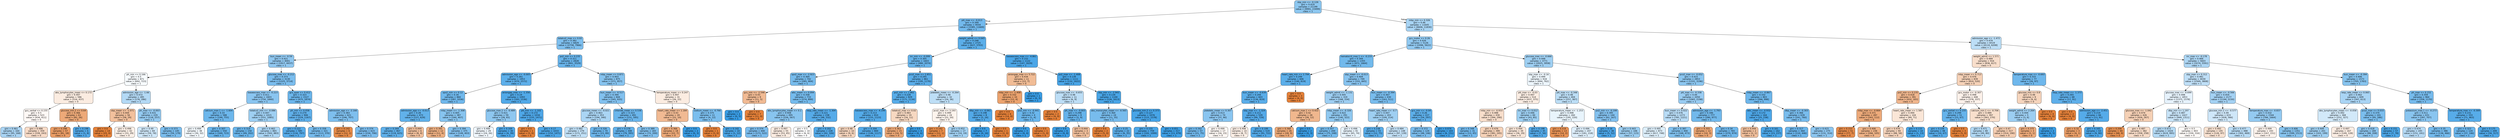 digraph Tree {
node [shape=box, style="filled, rounded", color="black", fontname="helvetica"] ;
edge [fontname="helvetica"] ;
0 [label="sbp_min <= -0.126\ngini = 0.419\nsamples = 21199\nvalue = [9991, 23499]\nclass = 1", fillcolor="#8dc7f0"] ;
1 [label="ptt_max <= -0.013\ngini = 0.349\nsamples = 9554\nvalue = [3385, 11669]\nclass = 1", fillcolor="#72b9ed"] ;
0 -> 1 [labeldistance=2.5, labelangle=45, headlabel="True"] ;
2 [label="totalco2_max <= 0.02\ngini = 0.382\nsamples = 6829\nvalue = [2758, 7966]\nclass = 1", fillcolor="#7ebfee"] ;
1 -> 2 ;
3 [label="bun_mean <= -0.59\ngini = 0.421\nsamples = 4001\nvalue = [1917, 4437]\nclass = 1", fillcolor="#8fc7f0"] ;
2 -> 3 ;
4 [label="ph_min <= 0.166\ngini = 0.5\nsamples = 871\nvalue = [692, 723]\nclass = 1", fillcolor="#f7fbfe"] ;
3 -> 4 ;
5 [label="abs_lymphocytes_mean <= 0.172\ngini = 0.497\nsamples = 586\nvalue = [516, 437]\nclass = 0", fillcolor="#fbece1"] ;
4 -> 5 ;
6 [label="gcs_verbal <= 0.155\ngini = 0.5\nsamples = 523\nvalue = [434, 411]\nclass = 0", fillcolor="#fef8f5"] ;
5 -> 6 ;
7 [label="gini = 0.461\nsamples = 164\nvalue = [95, 168]\nclass = 1", fillcolor="#a9d4f4"] ;
6 -> 7 ;
8 [label="gini = 0.486\nsamples = 359\nvalue = [339, 243]\nclass = 0", fillcolor="#f8dbc7"] ;
6 -> 8 ;
9 [label="glucose_min.2 <= 0.64\ngini = 0.366\nsamples = 63\nvalue = [82, 26]\nclass = 0", fillcolor="#eda978"] ;
5 -> 9 ;
10 [label="gini = 0.298\nsamples = 57\nvalue = [81, 18]\nclass = 0", fillcolor="#eb9d65"] ;
9 -> 10 ;
11 [label="gini = 0.198\nsamples = 6\nvalue = [1, 8]\nclass = 1", fillcolor="#52a9e8"] ;
9 -> 11 ;
12 [label="admission_age <= -1.66\ngini = 0.472\nsamples = 285\nvalue = [176, 286]\nclass = 1", fillcolor="#b3d9f5"] ;
4 -> 12 ;
13 [label="sbp_mean <= -1.071\ngini = 0.444\nsamples = 56\nvalue = [58, 29]\nclass = 0", fillcolor="#f2c09c"] ;
12 -> 13 ;
14 [label="gini = 0.0\nsamples = 14\nvalue = [25, 0]\nclass = 0", fillcolor="#e58139"] ;
13 -> 14 ;
15 [label="gini = 0.498\nsamples = 42\nvalue = [33, 29]\nclass = 0", fillcolor="#fcf0e7"] ;
13 -> 15 ;
16 [label="ph_max <= -0.003\ngini = 0.431\nsamples = 229\nvalue = [118, 257]\nclass = 1", fillcolor="#94caf1"] ;
12 -> 16 ;
17 [label="gini = 0.49\nsamples = 84\nvalue = [59, 78]\nclass = 1", fillcolor="#cfe7f9"] ;
16 -> 17 ;
18 [label="gini = 0.373\nsamples = 145\nvalue = [59, 179]\nclass = 1", fillcolor="#7abdee"] ;
16 -> 18 ;
19 [label="glucose_max <= -0.212\ngini = 0.373\nsamples = 3130\nvalue = [1225, 3714]\nclass = 1", fillcolor="#7abdee"] ;
3 -> 19 ;
20 [label="baseexcess_max <= -0.223\ngini = 0.411\nsamples = 1603\nvalue = [750, 1840]\nclass = 1", fillcolor="#8ac5f0"] ;
19 -> 20 ;
21 [label="calcium_max.1 <= -1.604\ngini = 0.33\nsamples = 588\nvalue = [199, 755]\nclass = 1", fillcolor="#6db7ec"] ;
20 -> 21 ;
22 [label="gini = 0.499\nsamples = 38\nvalue = [30, 32]\nclass = 1", fillcolor="#f3f9fd"] ;
21 -> 22 ;
23 [label="gini = 0.307\nsamples = 550\nvalue = [169, 723]\nclass = 1", fillcolor="#67b4eb"] ;
21 -> 23 ;
24 [label="totalco2_min <= -0.086\ngini = 0.447\nsamples = 1015\nvalue = [551, 1085]\nclass = 1", fillcolor="#9ecff2"] ;
20 -> 24 ;
25 [label="gini = 0.314\nsamples = 150\nvalue = [49, 202]\nclass = 1", fillcolor="#69b5eb"] ;
24 -> 25 ;
26 [label="gini = 0.462\nsamples = 865\nvalue = [502, 883]\nclass = 1", fillcolor="#aad5f4"] ;
24 -> 26 ;
27 [label="gcs_eyes <= 0.412\ngini = 0.323\nsamples = 1527\nvalue = [475, 1874]\nclass = 1", fillcolor="#6bb6ec"] ;
19 -> 27 ;
28 [label="ph_min <= 0.058\ngini = 0.274\nsamples = 906\nvalue = [229, 1167]\nclass = 1", fillcolor="#60b0ea"] ;
27 -> 28 ;
29 [label="gini = 0.222\nsamples = 585\nvalue = [116, 797]\nclass = 1", fillcolor="#56abe9"] ;
28 -> 29 ;
30 [label="gini = 0.358\nsamples = 321\nvalue = [113, 370]\nclass = 1", fillcolor="#75bbed"] ;
28 -> 30 ;
31 [label="admission_age <= -2.166\ngini = 0.383\nsamples = 621\nvalue = [246, 707]\nclass = 1", fillcolor="#7ebfee"] ;
27 -> 31 ;
32 [label="gini = 0.142\nsamples = 6\nvalue = [12, 1]\nclass = 0", fillcolor="#e78c49"] ;
31 -> 32 ;
33 [label="gini = 0.374\nsamples = 615\nvalue = [234, 706]\nclass = 1", fillcolor="#7bbdee"] ;
31 -> 33 ;
34 [label="po2_min <= 0.235\ngini = 0.311\nsamples = 2828\nvalue = [841, 3529]\nclass = 1", fillcolor="#68b4eb"] ;
2 -> 34 ;
35 [label="admission_age <= -0.005\ngini = 0.261\nsamples = 1953\nvalue = [470, 2572]\nclass = 1", fillcolor="#5dafea"] ;
34 -> 35 ;
36 [label="spo2_min <= 0.12\ngini = 0.34\nsamples = 860\nvalue = [287, 1036]\nclass = 1", fillcolor="#70b8ec"] ;
35 -> 36 ;
37 [label="admission_age <= -0.013\ngini = 0.28\nsamples = 473\nvalue = [127, 629]\nclass = 1", fillcolor="#61b1ea"] ;
36 -> 37 ;
38 [label="gini = 0.269\nsamples = 467\nvalue = [119, 625]\nclass = 1", fillcolor="#5fb0ea"] ;
37 -> 38 ;
39 [label="gini = 0.444\nsamples = 6\nvalue = [8, 4]\nclass = 0", fillcolor="#f2c09c"] ;
37 -> 39 ;
40 [label="mbp_mean <= -1.308\ngini = 0.405\nsamples = 387\nvalue = [160, 407]\nclass = 1", fillcolor="#87c4ef"] ;
36 -> 40 ;
41 [label="gini = 0.391\nsamples = 12\nvalue = [11, 4]\nclass = 0", fillcolor="#eeaf81"] ;
40 -> 41 ;
42 [label="gini = 0.394\nsamples = 375\nvalue = [149, 403]\nclass = 1", fillcolor="#82c1ef"] ;
40 -> 42 ;
43 [label="aniongap_max <= -1.356\ngini = 0.19\nsamples = 1093\nvalue = [183, 1536]\nclass = 1", fillcolor="#51a9e8"] ;
35 -> 43 ;
44 [label="glucose_max.2 <= -0.489\ngini = 0.421\nsamples = 59\nvalue = [28, 65]\nclass = 1", fillcolor="#8ec7f0"] ;
43 -> 44 ;
45 [label="gini = 0.499\nsamples = 29\nvalue = [24, 26]\nclass = 1", fillcolor="#f0f7fd"] ;
44 -> 45 ;
46 [label="gini = 0.169\nsamples = 30\nvalue = [4, 39]\nclass = 1", fillcolor="#4da7e8"] ;
44 -> 46 ;
47 [label="ptt_min <= -1.102\ngini = 0.172\nsamples = 1034\nvalue = [155, 1471]\nclass = 1", fillcolor="#4ea7e8"] ;
43 -> 47 ;
48 [label="gini = 0.0\nsamples = 1\nvalue = [3, 0]\nclass = 0", fillcolor="#e58139"] ;
47 -> 48 ;
49 [label="gini = 0.17\nsamples = 1033\nvalue = [152, 1471]\nclass = 1", fillcolor="#4da7e8"] ;
47 -> 49 ;
50 [label="mbp_mean <= 0.871\ngini = 0.403\nsamples = 875\nvalue = [371, 957]\nclass = 1", fillcolor="#86c3ef"] ;
34 -> 50 ;
51 [label="bun_mean <= -0.517\ngini = 0.394\nsamples = 844\nvalue = [345, 935]\nclass = 1", fillcolor="#82c1ef"] ;
50 -> 51 ;
52 [label="glucose_mean <= -0.021\ngini = 0.463\nsamples = 353\nvalue = [194, 340]\nclass = 1", fillcolor="#aad5f4"] ;
51 -> 52 ;
53 [label="gini = 0.482\nsamples = 279\nvalue = [171, 251]\nclass = 1", fillcolor="#c0e0f7"] ;
52 -> 53 ;
54 [label="gini = 0.326\nsamples = 74\nvalue = [23, 89]\nclass = 1", fillcolor="#6cb6ec"] ;
52 -> 54 ;
55 [label="chloride_mean <= 0.536\ngini = 0.323\nsamples = 491\nvalue = [151, 595]\nclass = 1", fillcolor="#6bb6ec"] ;
51 -> 55 ;
56 [label="gini = 0.278\nsamples = 308\nvalue = [79, 395]\nclass = 1", fillcolor="#61b1ea"] ;
55 -> 56 ;
57 [label="gini = 0.389\nsamples = 183\nvalue = [72, 200]\nclass = 1", fillcolor="#80c0ee"] ;
55 -> 57 ;
58 [label="temperature_mean <= 0.247\ngini = 0.497\nsamples = 31\nvalue = [26, 22]\nclass = 0", fillcolor="#fbece1"] ;
50 -> 58 ;
59 [label="heart_rate_mean <= 1.184\ngini = 0.43\nsamples = 20\nvalue = [22, 10]\nclass = 0", fillcolor="#f1ba93"] ;
58 -> 59 ;
60 [label="gini = 0.366\nsamples = 18\nvalue = [22, 7]\nclass = 0", fillcolor="#eda978"] ;
59 -> 60 ;
61 [label="gini = 0.0\nsamples = 2\nvalue = [0, 3]\nclass = 1", fillcolor="#399de5"] ;
59 -> 61 ;
62 [label="sodium_mean <= -0.766\ngini = 0.375\nsamples = 11\nvalue = [4, 12]\nclass = 1", fillcolor="#7bbeee"] ;
58 -> 62 ;
63 [label="gini = 0.0\nsamples = 1\nvalue = [3, 0]\nclass = 0", fillcolor="#e58139"] ;
62 -> 63 ;
64 [label="gini = 0.142\nsamples = 10\nvalue = [1, 12]\nclass = 1", fillcolor="#49a5e7"] ;
62 -> 64 ;
65 [label="weight_admit <= 0.045\ngini = 0.248\nsamples = 2725\nvalue = [627, 3703]\nclass = 1", fillcolor="#5baee9"] ;
1 -> 65 ;
66 [label="inr_min <= -0.099\ngini = 0.305\nsamples = 1603\nvalue = [480, 2074]\nclass = 1", fillcolor="#67b4eb"] ;
65 -> 66 ;
67 [label="spo2_max <= -2.923\ngini = 0.364\nsamples = 742\nvalue = [285, 904]\nclass = 1", fillcolor="#77bced"] ;
66 -> 67 ;
68 [label="gcs_min <= -2.546\ngini = 0.43\nsamples = 9\nvalue = [11, 5]\nclass = 0", fillcolor="#f1ba93"] ;
67 -> 68 ;
69 [label="gini = 0.0\nsamples = 2\nvalue = [0, 5]\nclass = 1", fillcolor="#399de5"] ;
68 -> 69 ;
70 [label="gini = 0.0\nsamples = 7\nvalue = [11, 0]\nclass = 0", fillcolor="#e58139"] ;
68 -> 70 ;
71 [label="wbc_mean <= 0.094\ngini = 0.358\nsamples = 733\nvalue = [274, 899]\nclass = 1", fillcolor="#75bbed"] ;
67 -> 71 ;
72 [label="abs_lymphocytes_mean <= 0.1\ngini = 0.408\nsamples = 495\nvalue = [226, 567]\nclass = 1", fillcolor="#88c4ef"] ;
71 -> 72 ;
73 [label="gini = 0.374\nsamples = 440\nvalue = [173, 522]\nclass = 1", fillcolor="#7bbdee"] ;
72 -> 73 ;
74 [label="gini = 0.497\nsamples = 55\nvalue = [53, 45]\nclass = 0", fillcolor="#fbece1"] ;
72 -> 74 ;
75 [label="resp_rate_mean <= -1.304\ngini = 0.221\nsamples = 238\nvalue = [48, 332]\nclass = 1", fillcolor="#56abe9"] ;
71 -> 75 ;
76 [label="gini = 0.5\nsamples = 10\nvalue = [6, 6]\nclass = 0", fillcolor="#ffffff"] ;
75 -> 76 ;
77 [label="gini = 0.202\nsamples = 228\nvalue = [42, 326]\nclass = 1", fillcolor="#53aae8"] ;
75 -> 77 ;
78 [label="pco2_max <= 2.851\ngini = 0.245\nsamples = 861\nvalue = [195, 1170]\nclass = 1", fillcolor="#5aade9"] ;
66 -> 78 ;
79 [label="po2_min <= 1.862\ngini = 0.228\nsamples = 829\nvalue = [171, 1134]\nclass = 1", fillcolor="#57ace9"] ;
78 -> 79 ;
80 [label="baseexcess_max <= -4.199\ngini = 0.213\nsamples = 810\nvalue = [155, 1123]\nclass = 1", fillcolor="#54abe9"] ;
79 -> 80 ;
81 [label="gini = 0.48\nsamples = 10\nvalue = [9, 6]\nclass = 0", fillcolor="#f6d5bd"] ;
80 -> 81 ;
82 [label="gini = 0.204\nsamples = 800\nvalue = [146, 1117]\nclass = 1", fillcolor="#53aae8"] ;
80 -> 82 ;
83 [label="totalco2_max <= 0.02\ngini = 0.483\nsamples = 19\nvalue = [16, 11]\nclass = 0", fillcolor="#f7d8c1"] ;
79 -> 83 ;
84 [label="gini = 0.363\nsamples = 15\nvalue = [16, 5]\nclass = 0", fillcolor="#eda877"] ;
83 -> 84 ;
85 [label="gini = 0.0\nsamples = 4\nvalue = [0, 6]\nclass = 1", fillcolor="#399de5"] ;
83 -> 85 ;
86 [label="platelets_mean <= -0.264\ngini = 0.48\nsamples = 32\nvalue = [24, 36]\nclass = 1", fillcolor="#bddef6"] ;
78 -> 86 ;
87 [label="pco2_max <= 3.193\ngini = 0.499\nsamples = 24\nvalue = [22, 20]\nclass = 0", fillcolor="#fdf4ed"] ;
86 -> 87 ;
88 [label="gini = 0.142\nsamples = 7\nvalue = [12, 1]\nclass = 0", fillcolor="#e78c49"] ;
87 -> 88 ;
89 [label="gini = 0.452\nsamples = 17\nvalue = [10, 19]\nclass = 1", fillcolor="#a1d1f3"] ;
87 -> 89 ;
90 [label="dbp_min <= -0.061\ngini = 0.198\nsamples = 8\nvalue = [2, 16]\nclass = 1", fillcolor="#52a9e8"] ;
86 -> 90 ;
91 [label="gini = 0.0\nsamples = 7\nvalue = [0, 16]\nclass = 1", fillcolor="#399de5"] ;
90 -> 91 ;
92 [label="gini = 0.0\nsamples = 1\nvalue = [2, 0]\nclass = 0", fillcolor="#e58139"] ;
90 -> 92 ;
93 [label="baseexcess_max <= -4.861\ngini = 0.152\nsamples = 1122\nvalue = [147, 1629]\nclass = 1", fillcolor="#4ba6e7"] ;
65 -> 93 ;
94 [label="aniongap_max <= 5.722\ngini = 0.434\nsamples = 11\nvalue = [15, 7]\nclass = 0", fillcolor="#f1bc95"] ;
93 -> 94 ;
95 [label="mbp_min <= -1.408\ngini = 0.332\nsamples = 10\nvalue = [15, 4]\nclass = 0", fillcolor="#eca36e"] ;
94 -> 95 ;
96 [label="gini = 0.0\nsamples = 6\nvalue = [14, 0]\nclass = 0", fillcolor="#e58139"] ;
95 -> 96 ;
97 [label="po2_min <= -0.441\ngini = 0.32\nsamples = 4\nvalue = [1, 4]\nclass = 1", fillcolor="#6ab6ec"] ;
95 -> 97 ;
98 [label="gini = 0.0\nsamples = 3\nvalue = [0, 4]\nclass = 1", fillcolor="#399de5"] ;
97 -> 98 ;
99 [label="gini = 0.0\nsamples = 1\nvalue = [1, 0]\nclass = 0", fillcolor="#e58139"] ;
97 -> 99 ;
100 [label="gini = 0.0\nsamples = 1\nvalue = [0, 3]\nclass = 1", fillcolor="#399de5"] ;
94 -> 100 ;
101 [label="po2_max <= -1.408\ngini = 0.139\nsamples = 1111\nvalue = [132, 1622]\nclass = 1", fillcolor="#49a5e7"] ;
93 -> 101 ;
102 [label="glucose_max <= -0.655\ngini = 0.48\nsamples = 11\nvalue = [6, 9]\nclass = 1", fillcolor="#bddef6"] ;
101 -> 102 ;
103 [label="gini = 0.0\nsamples = 2\nvalue = [4, 0]\nclass = 0", fillcolor="#e58139"] ;
102 -> 103 ;
104 [label="ph_max <= -0.003\ngini = 0.298\nsamples = 9\nvalue = [2, 9]\nclass = 1", fillcolor="#65b3eb"] ;
102 -> 104 ;
105 [label="gini = 0.0\nsamples = 6\nvalue = [0, 8]\nclass = 1", fillcolor="#399de5"] ;
104 -> 105 ;
106 [label="gini = 0.444\nsamples = 3\nvalue = [2, 1]\nclass = 0", fillcolor="#f2c09c"] ;
104 -> 106 ;
107 [label="sbp_min <= -2.943\ngini = 0.134\nsamples = 1100\nvalue = [126, 1613]\nclass = 1", fillcolor="#48a5e7"] ;
101 -> 107 ;
108 [label="abs_monocytes_mean <= -0.565\ngini = 0.364\nsamples = 24\nvalue = [11, 35]\nclass = 1", fillcolor="#77bced"] ;
107 -> 108 ;
109 [label="gini = 0.0\nsamples = 2\nvalue = [5, 0]\nclass = 0", fillcolor="#e58139"] ;
108 -> 109 ;
110 [label="gini = 0.25\nsamples = 22\nvalue = [6, 35]\nclass = 1", fillcolor="#5baee9"] ;
108 -> 110 ;
111 [label="glucose_min.2 <= 0.373\ngini = 0.127\nsamples = 1076\nvalue = [115, 1578]\nclass = 1", fillcolor="#47a4e7"] ;
107 -> 111 ;
112 [label="gini = 0.155\nsamples = 759\nvalue = [102, 1099]\nclass = 1", fillcolor="#4ba6e7"] ;
111 -> 112 ;
113 [label="gini = 0.051\nsamples = 317\nvalue = [13, 479]\nclass = 1", fillcolor="#3ea0e6"] ;
111 -> 113 ;
114 [label="mbp_min <= 0.326\ngini = 0.46\nsamples = 11645\nvalue = [6606, 11830]\nclass = 1", fillcolor="#a8d4f4"] ;
0 -> 114 [labeldistance=2.5, labelangle=-45, headlabel="False"] ;
115 [label="gcs_motor <= 0.26\ngini = 0.426\nsamples = 5126\nvalue = [2496, 5622]\nclass = 1", fillcolor="#91c9f1"] ;
114 -> 115 ;
116 [label="hematocrit_max.1 <= -0.233\ngini = 0.344\nsamples = 1355\nvalue = [471, 1664]\nclass = 1", fillcolor="#71b9ec"] ;
115 -> 116 ;
117 [label="heart_rate_min <= 2.794\ngini = 0.249\nsamples = 606\nvalue = [140, 819]\nclass = 1", fillcolor="#5baee9"] ;
116 -> 117 ;
118 [label="bun_mean <= -0.639\ngini = 0.244\nsamples = 603\nvalue = [136, 819]\nclass = 1", fillcolor="#5aade9"] ;
117 -> 118 ;
119 [label="platelets_mean <= 0.307\ngini = 0.413\nsamples = 74\nvalue = [37, 90]\nclass = 1", fillcolor="#8ac5f0"] ;
118 -> 119 ;
120 [label="gini = 0.342\nsamples = 57\nvalue = [21, 75]\nclass = 1", fillcolor="#70b8ec"] ;
119 -> 120 ;
121 [label="gini = 0.499\nsamples = 17\nvalue = [16, 15]\nclass = 0", fillcolor="#fdf7f3"] ;
119 -> 121 ;
122 [label="sbp_max <= -1.324\ngini = 0.211\nsamples = 529\nvalue = [99, 729]\nclass = 1", fillcolor="#54aae9"] ;
118 -> 122 ;
123 [label="gini = 0.498\nsamples = 10\nvalue = [8, 7]\nclass = 0", fillcolor="#fcefe6"] ;
122 -> 123 ;
124 [label="gini = 0.199\nsamples = 519\nvalue = [91, 722]\nclass = 1", fillcolor="#52a9e8"] ;
122 -> 124 ;
125 [label="gini = 0.0\nsamples = 3\nvalue = [4, 0]\nclass = 0", fillcolor="#e58139"] ;
117 -> 125 ;
126 [label="sbp_mean <= -0.013\ngini = 0.404\nsamples = 749\nvalue = [331, 845]\nclass = 1", fillcolor="#87c3ef"] ;
116 -> 126 ;
127 [label="weight_admit <= -1.131\ngini = 0.445\nsamples = 319\nvalue = [168, 334]\nclass = 1", fillcolor="#9dcef2"] ;
126 -> 127 ;
128 [label="calcium_max.1 <= 0.422\ngini = 0.42\nsamples = 28\nvalue = [28, 12]\nclass = 0", fillcolor="#f0b78e"] ;
127 -> 128 ;
129 [label="gini = 0.368\nsamples = 26\nvalue = [28, 9]\nclass = 0", fillcolor="#edaa79"] ;
128 -> 129 ;
130 [label="gini = 0.0\nsamples = 2\nvalue = [0, 3]\nclass = 1", fillcolor="#399de5"] ;
128 -> 130 ;
131 [label="mbp_mean <= -0.326\ngini = 0.422\nsamples = 291\nvalue = [140, 322]\nclass = 1", fillcolor="#8fc8f0"] ;
127 -> 131 ;
132 [label="gini = 0.357\nsamples = 200\nvalue = [75, 248]\nclass = 1", fillcolor="#75bbed"] ;
131 -> 132 ;
133 [label="gini = 0.498\nsamples = 91\nvalue = [65, 74]\nclass = 1", fillcolor="#e7f3fc"] ;
131 -> 133 ;
134 [label="bun_mean <= -0.394\ngini = 0.367\nsamples = 430\nvalue = [163, 511]\nclass = 1", fillcolor="#78bced"] ;
126 -> 134 ;
135 [label="heart_rate_mean <= -0.7\ngini = 0.447\nsamples = 203\nvalue = [109, 214]\nclass = 1", fillcolor="#9ecff2"] ;
134 -> 135 ;
136 [label="gini = 0.238\nsamples = 55\nvalue = [12, 75]\nclass = 1", fillcolor="#59ade9"] ;
135 -> 136 ;
137 [label="gini = 0.484\nsamples = 148\nvalue = [97, 139]\nclass = 1", fillcolor="#c3e1f7"] ;
135 -> 137 ;
138 [label="gcs_min <= -0.04\ngini = 0.26\nsamples = 227\nvalue = [54, 297]\nclass = 1", fillcolor="#5dafea"] ;
134 -> 138 ;
139 [label="gini = 0.372\nsamples = 124\nvalue = [48, 146]\nclass = 1", fillcolor="#7abdee"] ;
138 -> 139 ;
140 [label="gini = 0.074\nsamples = 103\nvalue = [6, 151]\nclass = 1", fillcolor="#41a1e6"] ;
138 -> 140 ;
141 [label="glucose_max <= -0.666\ngini = 0.448\nsamples = 3771\nvalue = [2025, 3958]\nclass = 1", fillcolor="#9ecff2"] ;
115 -> 141 ;
142 [label="sbp_max <= -0.16\ngini = 0.499\nsamples = 918\nvalue = [694, 762]\nclass = 1", fillcolor="#edf6fd"] ;
141 -> 142 ;
143 [label="ptt_max <= -0.03\ngini = 0.497\nsamples = 514\nvalue = [437, 375]\nclass = 0", fillcolor="#fbede3"] ;
142 -> 143 ;
144 [label="mbp_min <= -0.933\ngini = 0.488\nsamples = 430\nvalue = [394, 290]\nclass = 0", fillcolor="#f8decb"] ;
143 -> 144 ;
145 [label="gini = 0.348\nsamples = 31\nvalue = [13, 45]\nclass = 1", fillcolor="#72b9ed"] ;
144 -> 145 ;
146 [label="gini = 0.476\nsamples = 399\nvalue = [381, 245]\nclass = 0", fillcolor="#f6d2b8"] ;
144 -> 146 ;
147 [label="inr_max <= 0.012\ngini = 0.446\nsamples = 84\nvalue = [43, 85]\nclass = 1", fillcolor="#9dcff2"] ;
143 -> 147 ;
148 [label="gini = 0.494\nsamples = 39\nvalue = [36, 29]\nclass = 0", fillcolor="#fae7d9"] ;
147 -> 148 ;
149 [label="gini = 0.198\nsamples = 45\nvalue = [7, 56]\nclass = 1", fillcolor="#52a9e8"] ;
147 -> 149 ;
150 [label="ptt_max <= -0.348\ngini = 0.48\nsamples = 404\nvalue = [257, 387]\nclass = 1", fillcolor="#bcdef6"] ;
142 -> 150 ;
151 [label="temperature_mean <= -1.253\ngini = 0.498\nsamples = 260\nvalue = [195, 220]\nclass = 1", fillcolor="#e8f4fc"] ;
150 -> 151 ;
152 [label="gini = 0.219\nsamples = 13\nvalue = [14, 2]\nclass = 0", fillcolor="#e99355"] ;
151 -> 152 ;
153 [label="gini = 0.496\nsamples = 247\nvalue = [181, 218]\nclass = 1", fillcolor="#ddeefb"] ;
151 -> 153 ;
154 [label="po2_min <= -0.199\ngini = 0.395\nsamples = 144\nvalue = [62, 167]\nclass = 1", fillcolor="#83c1ef"] ;
150 -> 154 ;
155 [label="gini = 0.16\nsamples = 38\nvalue = [5, 52]\nclass = 1", fillcolor="#4ca6e8"] ;
154 -> 155 ;
156 [label="gini = 0.443\nsamples = 106\nvalue = [57, 115]\nclass = 1", fillcolor="#9bcef2"] ;
154 -> 156 ;
157 [label="pco2_max <= -0.052\ngini = 0.415\nsamples = 2853\nvalue = [1331, 3196]\nclass = 1", fillcolor="#8bc6f0"] ;
141 -> 157 ;
158 [label="ptt_max <= -0.338\ngini = 0.44\nsamples = 2050\nvalue = [1065, 2198]\nclass = 1", fillcolor="#99ccf2"] ;
157 -> 158 ;
159 [label="bun_mean <= 0.022\ngini = 0.476\nsamples = 1273\nvalue = [785, 1221]\nclass = 1", fillcolor="#b8dcf6"] ;
158 -> 159 ;
160 [label="gini = 0.495\nsamples = 873\nvalue = [617, 748]\nclass = 1", fillcolor="#dceefa"] ;
159 -> 160 ;
161 [label="gini = 0.387\nsamples = 400\nvalue = [168, 473]\nclass = 1", fillcolor="#7fc0ee"] ;
159 -> 161 ;
162 [label="admission_age <= -1.793\ngini = 0.346\nsamples = 777\nvalue = [280, 977]\nclass = 1", fillcolor="#72b9ec"] ;
158 -> 162 ;
163 [label="gini = 0.355\nsamples = 12\nvalue = [10, 3]\nclass = 0", fillcolor="#eda774"] ;
162 -> 163 ;
164 [label="gini = 0.34\nsamples = 765\nvalue = [270, 974]\nclass = 1", fillcolor="#70b8ec"] ;
162 -> 164 ;
165 [label="mbp_mean <= -0.867\ngini = 0.332\nsamples = 803\nvalue = [266, 998]\nclass = 1", fillcolor="#6eb7ec"] ;
157 -> 165 ;
166 [label="wbc_mean <= -0.932\ngini = 0.172\nsamples = 164\nvalue = [25, 238]\nclass = 1", fillcolor="#4ea7e8"] ;
165 -> 166 ;
167 [label="gini = 0.444\nsamples = 2\nvalue = [2, 1]\nclass = 0", fillcolor="#f2c09c"] ;
166 -> 167 ;
168 [label="gini = 0.161\nsamples = 162\nvalue = [23, 237]\nclass = 1", fillcolor="#4ca7e8"] ;
166 -> 168 ;
169 [label="dbp_mean <= -0.303\ngini = 0.366\nsamples = 639\nvalue = [241, 760]\nclass = 1", fillcolor="#78bced"] ;
165 -> 169 ;
170 [label="gini = 0.317\nsamples = 364\nvalue = [110, 446]\nclass = 1", fillcolor="#6ab5eb"] ;
169 -> 170 ;
171 [label="gini = 0.415\nsamples = 275\nvalue = [131, 314]\nclass = 1", fillcolor="#8cc6f0"] ;
169 -> 171 ;
172 [label="admission_age <= -1.472\ngini = 0.479\nsamples = 6519\nvalue = [4110, 6208]\nclass = 1", fillcolor="#bcdef6"] ;
114 -> 172 ;
173 [label="weight_admit <= 1.571\ngini = 0.489\nsamples = 916\nvalue = [836, 617]\nclass = 0", fillcolor="#f8decb"] ;
172 -> 173 ;
174 [label="mbp_mean <= 0.713\ngini = 0.476\nsamples = 839\nvalue = [810, 520]\nclass = 0", fillcolor="#f6d2b8"] ;
173 -> 174 ;
175 [label="po2_min <= 0.235\ngini = 0.418\nsamples = 391\nvalue = [432, 183]\nclass = 0", fillcolor="#f0b68d"] ;
174 -> 175 ;
176 [label="mbp_max <= -0.664\ngini = 0.371\nsamples = 287\nvalue = [343, 112]\nclass = 0", fillcolor="#edaa7a"] ;
175 -> 176 ;
177 [label="gini = 0.153\nsamples = 51\nvalue = [77, 7]\nclass = 0", fillcolor="#e78c4b"] ;
176 -> 177 ;
178 [label="gini = 0.406\nsamples = 236\nvalue = [266, 105]\nclass = 0", fillcolor="#efb387"] ;
176 -> 178 ;
179 [label="heart_rate_mean <= 1.587\ngini = 0.494\nsamples = 104\nvalue = [89, 71]\nclass = 0", fillcolor="#fae6d7"] ;
175 -> 179 ;
180 [label="gini = 0.479\nsamples = 94\nvalue = [88, 58]\nclass = 0", fillcolor="#f6d4bc"] ;
179 -> 180 ;
181 [label="gini = 0.133\nsamples = 10\nvalue = [1, 13]\nclass = 1", fillcolor="#48a5e7"] ;
179 -> 181 ;
182 [label="gcs_motor <= -0.307\ngini = 0.498\nsamples = 448\nvalue = [378, 337]\nclass = 0", fillcolor="#fcf1ea"] ;
174 -> 182 ;
183 [label="gcs_verbal <= 0.155\ngini = 0.299\nsamples = 51\nvalue = [15, 67]\nclass = 1", fillcolor="#65b3eb"] ;
182 -> 183 ;
184 [label="gini = 0.226\nsamples = 48\nvalue = [10, 67]\nclass = 1", fillcolor="#57ace9"] ;
183 -> 184 ;
185 [label="gini = 0.0\nsamples = 3\nvalue = [5, 0]\nclass = 0", fillcolor="#e58139"] ;
183 -> 185 ;
186 [label="calcium_min.1 <= -0.706\ngini = 0.489\nsamples = 397\nvalue = [363, 270]\nclass = 0", fillcolor="#f8dfcc"] ;
182 -> 186 ;
187 [label="gini = 0.471\nsamples = 80\nvalue = [49, 80]\nclass = 1", fillcolor="#b2d9f5"] ;
186 -> 187 ;
188 [label="gini = 0.47\nsamples = 317\nvalue = [314, 190]\nclass = 0", fillcolor="#f5cdb1"] ;
186 -> 188 ;
189 [label="temperature_max <= -0.693\ngini = 0.333\nsamples = 77\nvalue = [26, 97]\nclass = 1", fillcolor="#6eb7ec"] ;
173 -> 189 ;
190 [label="glucose_min <= 0.8\ngini = 0.48\nsamples = 9\nvalue = [9, 6]\nclass = 0", fillcolor="#f6d5bd"] ;
189 -> 190 ;
191 [label="weight_admit <= 2.264\ngini = 0.444\nsamples = 5\nvalue = [3, 6]\nclass = 1", fillcolor="#9ccef2"] ;
190 -> 191 ;
192 [label="gini = 0.375\nsamples = 3\nvalue = [3, 1]\nclass = 0", fillcolor="#eeab7b"] ;
191 -> 192 ;
193 [label="gini = 0.0\nsamples = 2\nvalue = [0, 5]\nclass = 1", fillcolor="#399de5"] ;
191 -> 193 ;
194 [label="gini = 0.0\nsamples = 4\nvalue = [6, 0]\nclass = 0", fillcolor="#e58139"] ;
190 -> 194 ;
195 [label="resp_rate_mean <= -1.373\ngini = 0.265\nsamples = 68\nvalue = [17, 91]\nclass = 1", fillcolor="#5eafea"] ;
189 -> 195 ;
196 [label="gini = 0.0\nsamples = 2\nvalue = [4, 0]\nclass = 0", fillcolor="#e58139"] ;
195 -> 196 ;
197 [label="admission_age <= -2.451\ngini = 0.219\nsamples = 66\nvalue = [13, 91]\nclass = 1", fillcolor="#55abe9"] ;
195 -> 197 ;
198 [label="gini = 0.32\nsamples = 3\nvalue = [4, 1]\nclass = 0", fillcolor="#eca06a"] ;
197 -> 198 ;
199 [label="gini = 0.165\nsamples = 63\nvalue = [9, 90]\nclass = 1", fillcolor="#4da7e8"] ;
197 -> 199 ;
200 [label="inr_max <= -0.178\ngini = 0.466\nsamples = 5603\nvalue = [3274, 5591]\nclass = 1", fillcolor="#add6f4"] ;
172 -> 200 ;
201 [label="sbp_max <= 0.312\ngini = 0.481\nsamples = 4030\nvalue = [2569, 3808]\nclass = 1", fillcolor="#bfdff7"] ;
200 -> 201 ;
202 [label="glucose_max <= -0.699\ngini = 0.498\nsamples = 1853\nvalue = [1375, 1578]\nclass = 1", fillcolor="#e6f2fc"] ;
201 -> 202 ;
203 [label="glucose_max <= -1.042\ngini = 0.474\nsamples = 426\nvalue = [426, 267]\nclass = 0", fillcolor="#f5d0b5"] ;
202 -> 203 ;
204 [label="gini = 0.206\nsamples = 44\nvalue = [68, 9]\nclass = 0", fillcolor="#e89253"] ;
203 -> 204 ;
205 [label="gini = 0.487\nsamples = 382\nvalue = [358, 258]\nclass = 0", fillcolor="#f8dcc8"] ;
203 -> 205 ;
206 [label="dbp_min <= 1.197\ngini = 0.487\nsamples = 1427\nvalue = [949, 1311]\nclass = 1", fillcolor="#c8e4f8"] ;
202 -> 206 ;
207 [label="gini = 0.473\nsamples = 1024\nvalue = [619, 995]\nclass = 1", fillcolor="#b4daf5"] ;
206 -> 207 ;
208 [label="gini = 0.5\nsamples = 403\nvalue = [330, 316]\nclass = 0", fillcolor="#fefaf7"] ;
206 -> 208 ;
209 [label="bun_mean <= -0.566\ngini = 0.454\nsamples = 2177\nvalue = [1194, 2230]\nclass = 1", fillcolor="#a3d1f3"] ;
201 -> 209 ;
210 [label="glucose_min.2 <= -0.577\ngini = 0.49\nsamples = 633\nvalue = [428, 566]\nclass = 1", fillcolor="#cfe7f9"] ;
209 -> 210 ;
211 [label="gini = 0.492\nsamples = 145\nvalue = [126, 97]\nclass = 0", fillcolor="#f9e2d1"] ;
210 -> 211 ;
212 [label="gini = 0.477\nsamples = 488\nvalue = [302, 469]\nclass = 1", fillcolor="#b8dcf6"] ;
210 -> 212 ;
213 [label="temperature_max <= -0.837\ngini = 0.432\nsamples = 1544\nvalue = [766, 1664]\nclass = 1", fillcolor="#94caf1"] ;
209 -> 213 ;
214 [label="gini = 0.499\nsamples = 193\nvalue = [167, 151]\nclass = 0", fillcolor="#fdf3ec"] ;
213 -> 214 ;
215 [label="gini = 0.406\nsamples = 1351\nvalue = [599, 1513]\nclass = 1", fillcolor="#87c4ef"] ;
213 -> 215 ;
216 [label="bun_mean <= -0.394\ngini = 0.406\nsamples = 1573\nvalue = [705, 1783]\nclass = 1", fillcolor="#87c4ef"] ;
200 -> 216 ;
217 [label="resp_rate_mean <= 0.065\ngini = 0.462\nsamples = 609\nvalue = [347, 613]\nclass = 1", fillcolor="#a9d4f4"] ;
216 -> 217 ;
218 [label="abs_lymphocytes_mean <= -0.058\ngini = 0.492\nsamples = 368\nvalue = [252, 327]\nclass = 1", fillcolor="#d2e9f9"] ;
217 -> 218 ;
219 [label="gini = 0.449\nsamples = 201\nvalue = [103, 199]\nclass = 1", fillcolor="#9fd0f2"] ;
218 -> 219 ;
220 [label="gini = 0.497\nsamples = 167\nvalue = [149, 128]\nclass = 0", fillcolor="#fbede3"] ;
218 -> 220 ;
221 [label="pco2_max <= 0.033\ngini = 0.374\nsamples = 241\nvalue = [95, 286]\nclass = 1", fillcolor="#7bbeee"] ;
217 -> 221 ;
222 [label="gini = 0.418\nsamples = 184\nvalue = [88, 208]\nclass = 1", fillcolor="#8dc6f0"] ;
221 -> 222 ;
223 [label="gini = 0.151\nsamples = 57\nvalue = [7, 78]\nclass = 1", fillcolor="#4ba6e7"] ;
221 -> 223 ;
224 [label="ph_max <= 0.152\ngini = 0.359\nsamples = 964\nvalue = [358, 1170]\nclass = 1", fillcolor="#76bbed"] ;
216 -> 224 ;
225 [label="potassium_max.1 <= -0.273\ngini = 0.411\nsamples = 631\nvalue = [287, 707]\nclass = 1", fillcolor="#89c5f0"] ;
224 -> 225 ;
226 [label="gini = 0.474\nsamples = 245\nvalue = [151, 241]\nclass = 1", fillcolor="#b5daf5"] ;
225 -> 226 ;
227 [label="gini = 0.35\nsamples = 386\nvalue = [136, 466]\nclass = 1", fillcolor="#73baed"] ;
225 -> 227 ;
228 [label="temperature_max <= -0.309\ngini = 0.231\nsamples = 333\nvalue = [71, 463]\nclass = 1", fillcolor="#57ace9"] ;
224 -> 228 ;
229 [label="gini = 0.323\nsamples = 124\nvalue = [37, 146]\nclass = 1", fillcolor="#6bb6ec"] ;
228 -> 229 ;
230 [label="gini = 0.175\nsamples = 209\nvalue = [34, 317]\nclass = 1", fillcolor="#4ea8e8"] ;
228 -> 230 ;
}